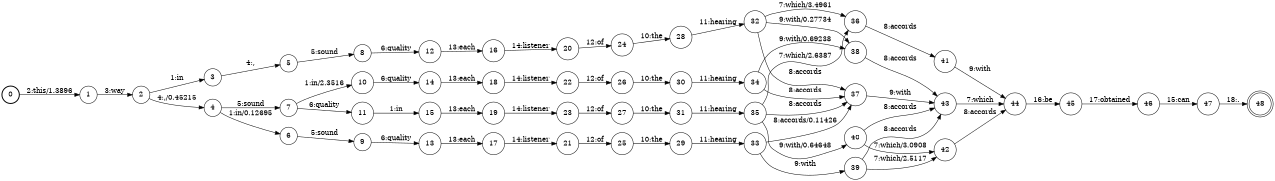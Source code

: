 digraph FST {
rankdir = LR;
size = "8.5,11";
label = "";
center = 1;
orientation = Portrait;
ranksep = "0.4";
nodesep = "0.25";
0 [label = "0", shape = circle, style = bold, fontsize = 14]
	0 -> 1 [label = "2:this/1.3896", fontsize = 14];
1 [label = "1", shape = circle, style = solid, fontsize = 14]
	1 -> 2 [label = "3:way", fontsize = 14];
2 [label = "2", shape = circle, style = solid, fontsize = 14]
	2 -> 3 [label = "1:in", fontsize = 14];
	2 -> 4 [label = "4:,/0.45215", fontsize = 14];
3 [label = "3", shape = circle, style = solid, fontsize = 14]
	3 -> 5 [label = "4:,", fontsize = 14];
4 [label = "4", shape = circle, style = solid, fontsize = 14]
	4 -> 6 [label = "1:in/0.12695", fontsize = 14];
	4 -> 7 [label = "5:sound", fontsize = 14];
5 [label = "5", shape = circle, style = solid, fontsize = 14]
	5 -> 8 [label = "5:sound", fontsize = 14];
6 [label = "6", shape = circle, style = solid, fontsize = 14]
	6 -> 9 [label = "5:sound", fontsize = 14];
7 [label = "7", shape = circle, style = solid, fontsize = 14]
	7 -> 10 [label = "1:in/2.3516", fontsize = 14];
	7 -> 11 [label = "6:quality", fontsize = 14];
8 [label = "8", shape = circle, style = solid, fontsize = 14]
	8 -> 12 [label = "6:quality", fontsize = 14];
9 [label = "9", shape = circle, style = solid, fontsize = 14]
	9 -> 13 [label = "6:quality", fontsize = 14];
10 [label = "10", shape = circle, style = solid, fontsize = 14]
	10 -> 14 [label = "6:quality", fontsize = 14];
11 [label = "11", shape = circle, style = solid, fontsize = 14]
	11 -> 15 [label = "1:in", fontsize = 14];
12 [label = "12", shape = circle, style = solid, fontsize = 14]
	12 -> 16 [label = "13:each", fontsize = 14];
13 [label = "13", shape = circle, style = solid, fontsize = 14]
	13 -> 17 [label = "13:each", fontsize = 14];
14 [label = "14", shape = circle, style = solid, fontsize = 14]
	14 -> 18 [label = "13:each", fontsize = 14];
15 [label = "15", shape = circle, style = solid, fontsize = 14]
	15 -> 19 [label = "13:each", fontsize = 14];
16 [label = "16", shape = circle, style = solid, fontsize = 14]
	16 -> 20 [label = "14:listener", fontsize = 14];
17 [label = "17", shape = circle, style = solid, fontsize = 14]
	17 -> 21 [label = "14:listener", fontsize = 14];
18 [label = "18", shape = circle, style = solid, fontsize = 14]
	18 -> 22 [label = "14:listener", fontsize = 14];
19 [label = "19", shape = circle, style = solid, fontsize = 14]
	19 -> 23 [label = "14:listener", fontsize = 14];
20 [label = "20", shape = circle, style = solid, fontsize = 14]
	20 -> 24 [label = "12:of", fontsize = 14];
21 [label = "21", shape = circle, style = solid, fontsize = 14]
	21 -> 25 [label = "12:of", fontsize = 14];
22 [label = "22", shape = circle, style = solid, fontsize = 14]
	22 -> 26 [label = "12:of", fontsize = 14];
23 [label = "23", shape = circle, style = solid, fontsize = 14]
	23 -> 27 [label = "12:of", fontsize = 14];
24 [label = "24", shape = circle, style = solid, fontsize = 14]
	24 -> 28 [label = "10:the", fontsize = 14];
25 [label = "25", shape = circle, style = solid, fontsize = 14]
	25 -> 29 [label = "10:the", fontsize = 14];
26 [label = "26", shape = circle, style = solid, fontsize = 14]
	26 -> 30 [label = "10:the", fontsize = 14];
27 [label = "27", shape = circle, style = solid, fontsize = 14]
	27 -> 31 [label = "10:the", fontsize = 14];
28 [label = "28", shape = circle, style = solid, fontsize = 14]
	28 -> 32 [label = "11:hearing", fontsize = 14];
29 [label = "29", shape = circle, style = solid, fontsize = 14]
	29 -> 33 [label = "11:hearing", fontsize = 14];
30 [label = "30", shape = circle, style = solid, fontsize = 14]
	30 -> 34 [label = "11:hearing", fontsize = 14];
31 [label = "31", shape = circle, style = solid, fontsize = 14]
	31 -> 35 [label = "11:hearing", fontsize = 14];
32 [label = "32", shape = circle, style = solid, fontsize = 14]
	32 -> 36 [label = "7:which/3.4961", fontsize = 14];
	32 -> 37 [label = "8:accords", fontsize = 14];
	32 -> 38 [label = "9:with/0.27734", fontsize = 14];
33 [label = "33", shape = circle, style = solid, fontsize = 14]
	33 -> 37 [label = "8:accords/0.11426", fontsize = 14];
	33 -> 39 [label = "9:with", fontsize = 14];
34 [label = "34", shape = circle, style = solid, fontsize = 14]
	34 -> 37 [label = "8:accords", fontsize = 14];
	34 -> 38 [label = "9:with/0.69238", fontsize = 14];
35 [label = "35", shape = circle, style = solid, fontsize = 14]
	35 -> 36 [label = "7:which/2.6387", fontsize = 14];
	35 -> 37 [label = "8:accords", fontsize = 14];
	35 -> 40 [label = "9:with/0.64648", fontsize = 14];
36 [label = "36", shape = circle, style = solid, fontsize = 14]
	36 -> 41 [label = "8:accords", fontsize = 14];
37 [label = "37", shape = circle, style = solid, fontsize = 14]
	37 -> 43 [label = "9:with", fontsize = 14];
38 [label = "38", shape = circle, style = solid, fontsize = 14]
	38 -> 43 [label = "8:accords", fontsize = 14];
39 [label = "39", shape = circle, style = solid, fontsize = 14]
	39 -> 42 [label = "7:which/2.5117", fontsize = 14];
	39 -> 43 [label = "8:accords", fontsize = 14];
40 [label = "40", shape = circle, style = solid, fontsize = 14]
	40 -> 42 [label = "7:which/3.0908", fontsize = 14];
	40 -> 43 [label = "8:accords", fontsize = 14];
41 [label = "41", shape = circle, style = solid, fontsize = 14]
	41 -> 44 [label = "9:with", fontsize = 14];
42 [label = "42", shape = circle, style = solid, fontsize = 14]
	42 -> 44 [label = "8:accords", fontsize = 14];
43 [label = "43", shape = circle, style = solid, fontsize = 14]
	43 -> 44 [label = "7:which", fontsize = 14];
44 [label = "44", shape = circle, style = solid, fontsize = 14]
	44 -> 45 [label = "16:be", fontsize = 14];
45 [label = "45", shape = circle, style = solid, fontsize = 14]
	45 -> 46 [label = "17:obtained", fontsize = 14];
46 [label = "46", shape = circle, style = solid, fontsize = 14]
	46 -> 47 [label = "15:can", fontsize = 14];
47 [label = "47", shape = circle, style = solid, fontsize = 14]
	47 -> 48 [label = "18:.", fontsize = 14];
48 [label = "48", shape = doublecircle, style = solid, fontsize = 14]
}
